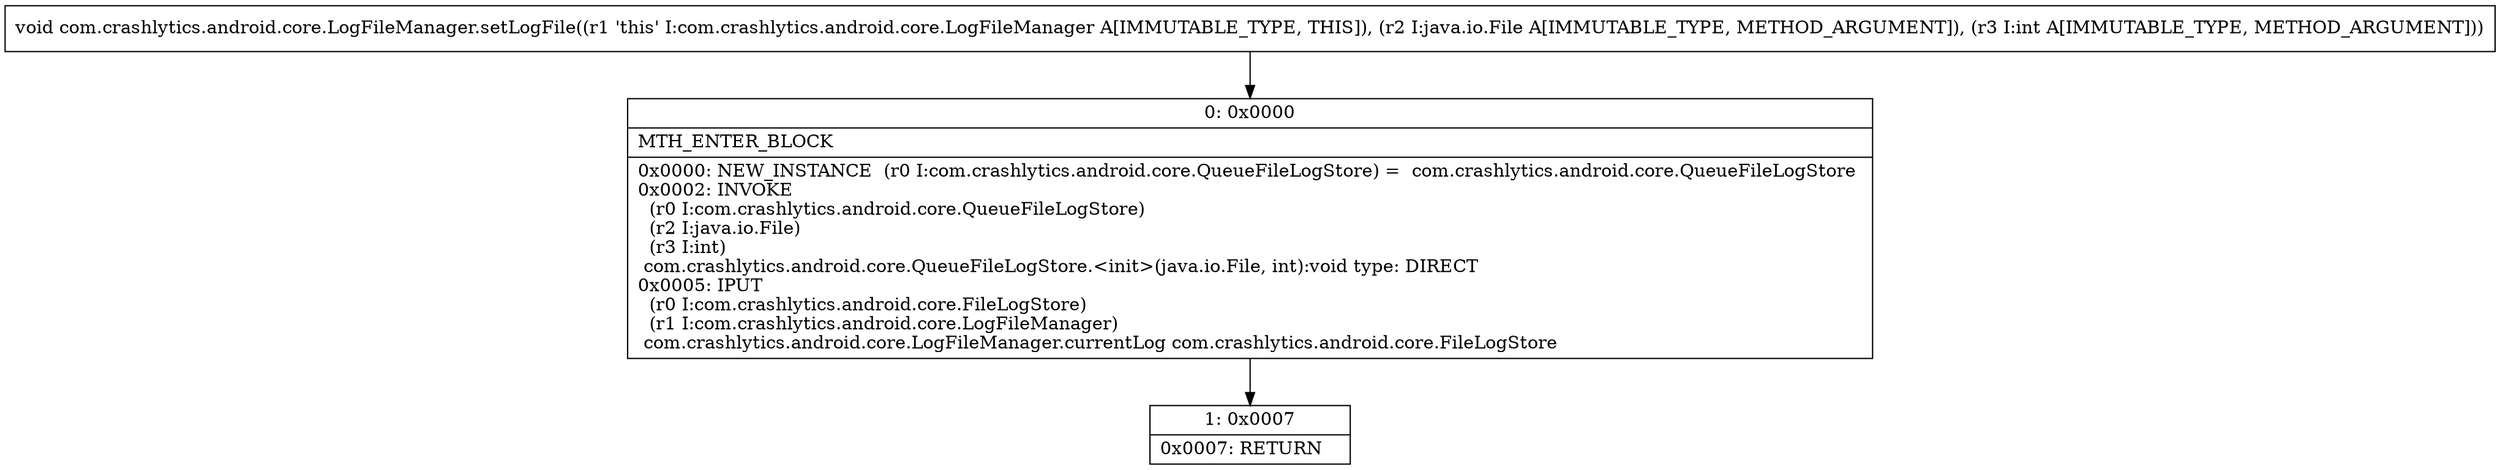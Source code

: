 digraph "CFG forcom.crashlytics.android.core.LogFileManager.setLogFile(Ljava\/io\/File;I)V" {
Node_0 [shape=record,label="{0\:\ 0x0000|MTH_ENTER_BLOCK\l|0x0000: NEW_INSTANCE  (r0 I:com.crashlytics.android.core.QueueFileLogStore) =  com.crashlytics.android.core.QueueFileLogStore \l0x0002: INVOKE  \l  (r0 I:com.crashlytics.android.core.QueueFileLogStore)\l  (r2 I:java.io.File)\l  (r3 I:int)\l com.crashlytics.android.core.QueueFileLogStore.\<init\>(java.io.File, int):void type: DIRECT \l0x0005: IPUT  \l  (r0 I:com.crashlytics.android.core.FileLogStore)\l  (r1 I:com.crashlytics.android.core.LogFileManager)\l com.crashlytics.android.core.LogFileManager.currentLog com.crashlytics.android.core.FileLogStore \l}"];
Node_1 [shape=record,label="{1\:\ 0x0007|0x0007: RETURN   \l}"];
MethodNode[shape=record,label="{void com.crashlytics.android.core.LogFileManager.setLogFile((r1 'this' I:com.crashlytics.android.core.LogFileManager A[IMMUTABLE_TYPE, THIS]), (r2 I:java.io.File A[IMMUTABLE_TYPE, METHOD_ARGUMENT]), (r3 I:int A[IMMUTABLE_TYPE, METHOD_ARGUMENT])) }"];
MethodNode -> Node_0;
Node_0 -> Node_1;
}


